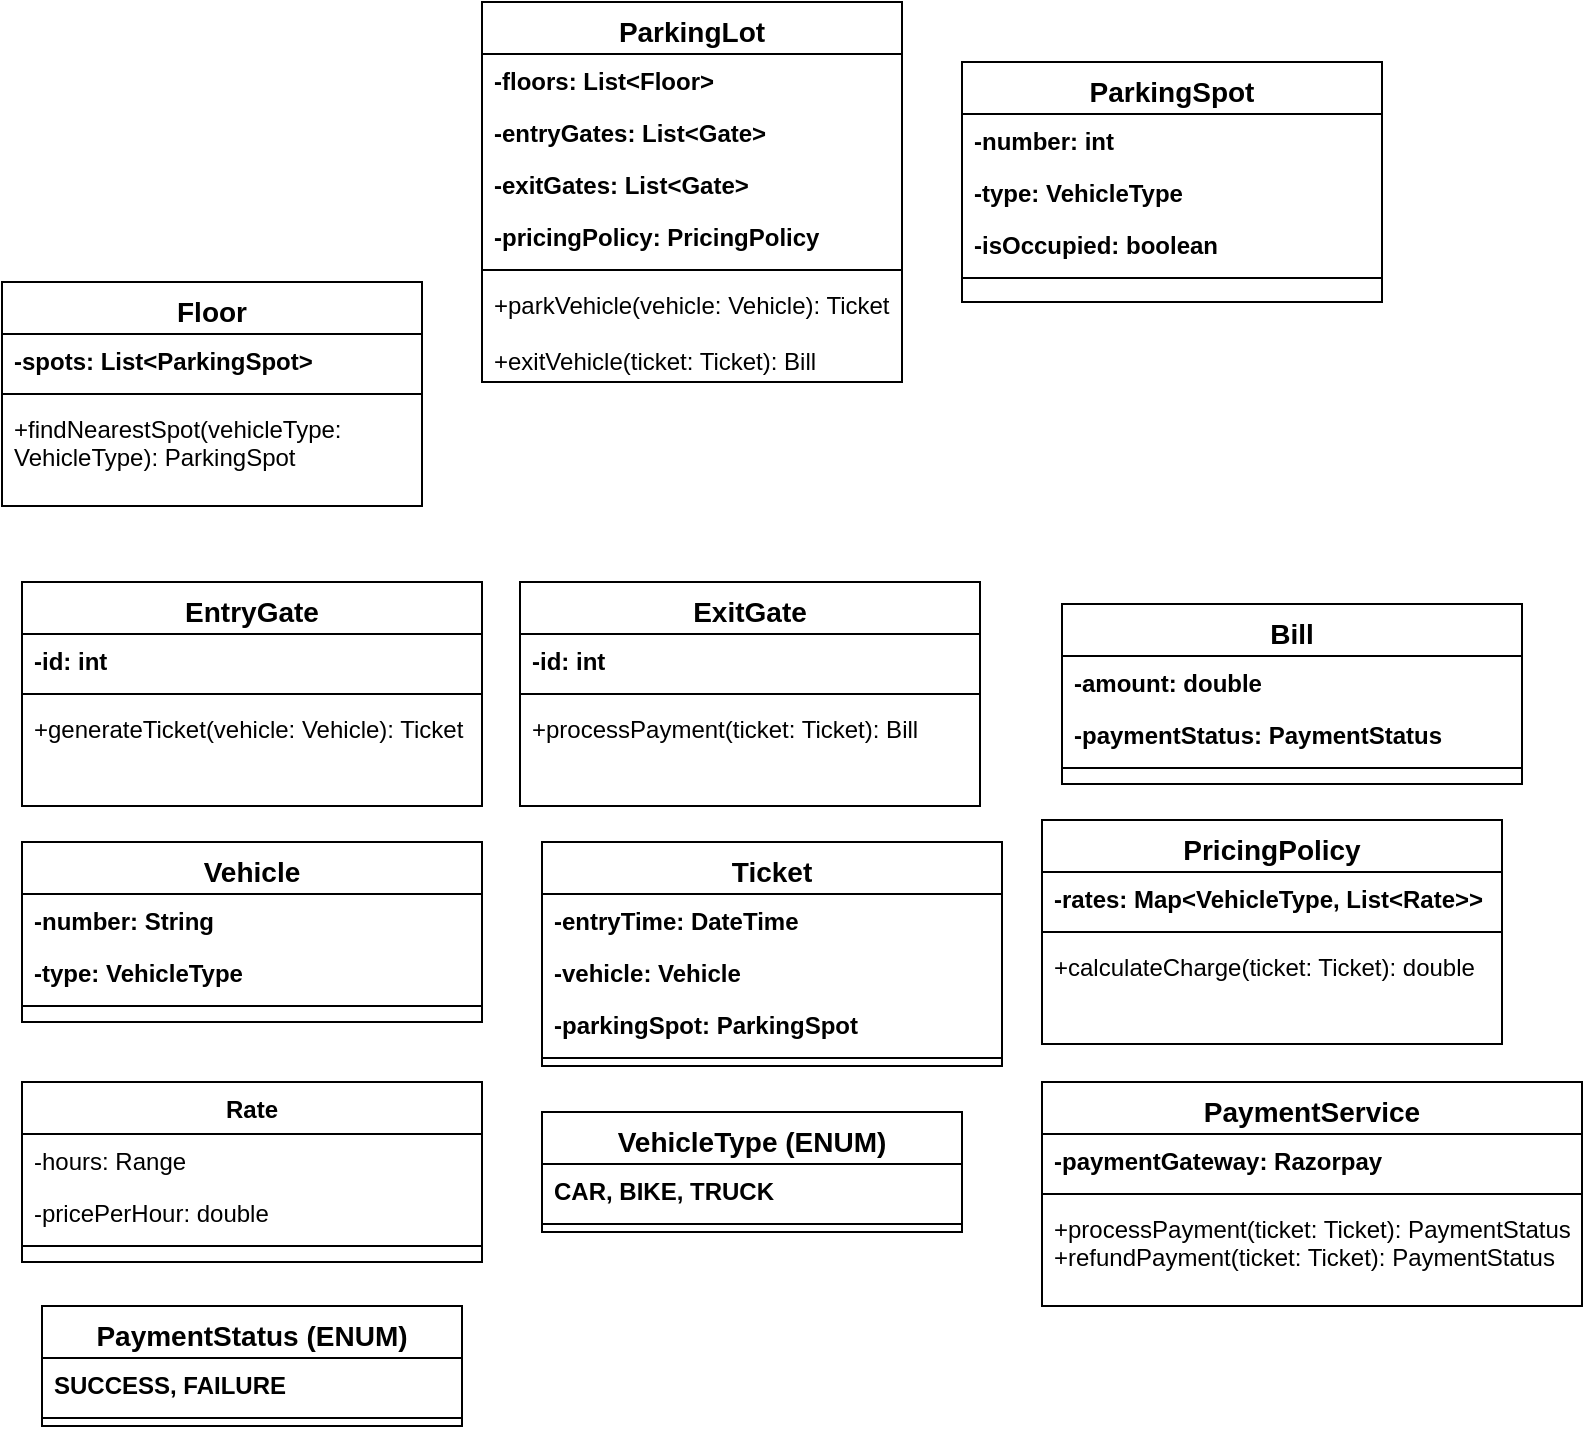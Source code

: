 <mxfile version="24.7.6">
  <diagram id="C5RBs43oDa-KdzZeNtuy" name="Page-1">
    <mxGraphModel dx="1050" dy="557" grid="1" gridSize="10" guides="1" tooltips="1" connect="1" arrows="1" fold="1" page="1" pageScale="1" pageWidth="827" pageHeight="1169" math="0" shadow="0">
      <root>
        <mxCell id="WIyWlLk6GJQsqaUBKTNV-0" />
        <mxCell id="WIyWlLk6GJQsqaUBKTNV-1" parent="WIyWlLk6GJQsqaUBKTNV-0" />
        <mxCell id="zkfFHV4jXpPFQw0GAbJ--0" value="ParkingLot" style="swimlane;fontStyle=1;align=center;verticalAlign=top;childLayout=stackLayout;horizontal=1;startSize=26;horizontalStack=0;resizeParent=1;resizeLast=0;collapsible=1;marginBottom=0;rounded=0;shadow=0;strokeWidth=1;fontSize=14;" parent="WIyWlLk6GJQsqaUBKTNV-1" vertex="1">
          <mxGeometry x="280" y="30" width="210" height="190" as="geometry">
            <mxRectangle x="230" y="140" width="160" height="26" as="alternateBounds" />
          </mxGeometry>
        </mxCell>
        <mxCell id="zkfFHV4jXpPFQw0GAbJ--1" value="-floors: List&lt;Floor&gt; " style="text;align=left;verticalAlign=top;spacingLeft=4;spacingRight=4;overflow=hidden;rotatable=0;points=[[0,0.5],[1,0.5]];portConstraint=eastwest;fontStyle=1" parent="zkfFHV4jXpPFQw0GAbJ--0" vertex="1">
          <mxGeometry y="26" width="210" height="26" as="geometry" />
        </mxCell>
        <mxCell id="zkfFHV4jXpPFQw0GAbJ--2" value="-entryGates: List&lt;Gate&gt;" style="text;align=left;verticalAlign=top;spacingLeft=4;spacingRight=4;overflow=hidden;rotatable=0;points=[[0,0.5],[1,0.5]];portConstraint=eastwest;rounded=0;shadow=0;html=0;fontStyle=1" parent="zkfFHV4jXpPFQw0GAbJ--0" vertex="1">
          <mxGeometry y="52" width="210" height="26" as="geometry" />
        </mxCell>
        <mxCell id="zkfFHV4jXpPFQw0GAbJ--3" value="-exitGates: List&lt;Gate&gt;  " style="text;align=left;verticalAlign=top;spacingLeft=4;spacingRight=4;overflow=hidden;rotatable=0;points=[[0,0.5],[1,0.5]];portConstraint=eastwest;rounded=0;shadow=0;html=0;fontStyle=1" parent="zkfFHV4jXpPFQw0GAbJ--0" vertex="1">
          <mxGeometry y="78" width="210" height="26" as="geometry" />
        </mxCell>
        <mxCell id="4GC-tnCzy-OKuHNRi4nL-4" value="-pricingPolicy: PricingPolicy " style="text;align=left;verticalAlign=top;spacingLeft=4;spacingRight=4;overflow=hidden;rotatable=0;points=[[0,0.5],[1,0.5]];portConstraint=eastwest;rounded=0;shadow=0;html=0;fontStyle=1" vertex="1" parent="zkfFHV4jXpPFQw0GAbJ--0">
          <mxGeometry y="104" width="210" height="26" as="geometry" />
        </mxCell>
        <mxCell id="zkfFHV4jXpPFQw0GAbJ--4" value="" style="line;html=1;strokeWidth=1;align=left;verticalAlign=middle;spacingTop=-1;spacingLeft=3;spacingRight=3;rotatable=0;labelPosition=right;points=[];portConstraint=eastwest;" parent="zkfFHV4jXpPFQw0GAbJ--0" vertex="1">
          <mxGeometry y="130" width="210" height="8" as="geometry" />
        </mxCell>
        <mxCell id="zkfFHV4jXpPFQw0GAbJ--5" value="+parkVehicle(vehicle: Vehicle): Ticket&#xa;&#xa;+exitVehicle(ticket: Ticket): Bill" style="text;align=left;verticalAlign=top;spacingLeft=4;spacingRight=4;overflow=hidden;rotatable=0;points=[[0,0.5],[1,0.5]];portConstraint=eastwest;" parent="zkfFHV4jXpPFQw0GAbJ--0" vertex="1">
          <mxGeometry y="138" width="210" height="52" as="geometry" />
        </mxCell>
        <mxCell id="4GC-tnCzy-OKuHNRi4nL-5" value="Floor" style="swimlane;fontStyle=1;align=center;verticalAlign=top;childLayout=stackLayout;horizontal=1;startSize=26;horizontalStack=0;resizeParent=1;resizeLast=0;collapsible=1;marginBottom=0;rounded=0;shadow=0;strokeWidth=1;fontSize=14;" vertex="1" parent="WIyWlLk6GJQsqaUBKTNV-1">
          <mxGeometry x="40" y="170" width="210" height="112" as="geometry">
            <mxRectangle x="230" y="140" width="160" height="26" as="alternateBounds" />
          </mxGeometry>
        </mxCell>
        <mxCell id="4GC-tnCzy-OKuHNRi4nL-6" value="-spots: List&lt;ParkingSpot&gt;  &#xa;" style="text;align=left;verticalAlign=top;spacingLeft=4;spacingRight=4;overflow=hidden;rotatable=0;points=[[0,0.5],[1,0.5]];portConstraint=eastwest;fontStyle=1" vertex="1" parent="4GC-tnCzy-OKuHNRi4nL-5">
          <mxGeometry y="26" width="210" height="26" as="geometry" />
        </mxCell>
        <mxCell id="4GC-tnCzy-OKuHNRi4nL-10" value="" style="line;html=1;strokeWidth=1;align=left;verticalAlign=middle;spacingTop=-1;spacingLeft=3;spacingRight=3;rotatable=0;labelPosition=right;points=[];portConstraint=eastwest;" vertex="1" parent="4GC-tnCzy-OKuHNRi4nL-5">
          <mxGeometry y="52" width="210" height="8" as="geometry" />
        </mxCell>
        <mxCell id="4GC-tnCzy-OKuHNRi4nL-11" value="+findNearestSpot(vehicleType: &#xa;VehicleType): ParkingSpot" style="text;align=left;verticalAlign=top;spacingLeft=4;spacingRight=4;overflow=hidden;rotatable=0;points=[[0,0.5],[1,0.5]];portConstraint=eastwest;" vertex="1" parent="4GC-tnCzy-OKuHNRi4nL-5">
          <mxGeometry y="60" width="210" height="52" as="geometry" />
        </mxCell>
        <mxCell id="4GC-tnCzy-OKuHNRi4nL-12" value="ParkingSpot" style="swimlane;fontStyle=1;align=center;verticalAlign=top;childLayout=stackLayout;horizontal=1;startSize=26;horizontalStack=0;resizeParent=1;resizeLast=0;collapsible=1;marginBottom=0;rounded=0;shadow=0;strokeWidth=1;fontSize=14;" vertex="1" parent="WIyWlLk6GJQsqaUBKTNV-1">
          <mxGeometry x="520" y="60" width="210" height="120" as="geometry">
            <mxRectangle x="230" y="140" width="160" height="26" as="alternateBounds" />
          </mxGeometry>
        </mxCell>
        <mxCell id="4GC-tnCzy-OKuHNRi4nL-13" value="-number: int" style="text;align=left;verticalAlign=top;spacingLeft=4;spacingRight=4;overflow=hidden;rotatable=0;points=[[0,0.5],[1,0.5]];portConstraint=eastwest;fontStyle=1" vertex="1" parent="4GC-tnCzy-OKuHNRi4nL-12">
          <mxGeometry y="26" width="210" height="26" as="geometry" />
        </mxCell>
        <mxCell id="4GC-tnCzy-OKuHNRi4nL-14" value="-type: VehicleType" style="text;align=left;verticalAlign=top;spacingLeft=4;spacingRight=4;overflow=hidden;rotatable=0;points=[[0,0.5],[1,0.5]];portConstraint=eastwest;rounded=0;shadow=0;html=0;fontStyle=1" vertex="1" parent="4GC-tnCzy-OKuHNRi4nL-12">
          <mxGeometry y="52" width="210" height="26" as="geometry" />
        </mxCell>
        <mxCell id="4GC-tnCzy-OKuHNRi4nL-15" value="-isOccupied: boolean" style="text;align=left;verticalAlign=top;spacingLeft=4;spacingRight=4;overflow=hidden;rotatable=0;points=[[0,0.5],[1,0.5]];portConstraint=eastwest;rounded=0;shadow=0;html=0;fontStyle=1" vertex="1" parent="4GC-tnCzy-OKuHNRi4nL-12">
          <mxGeometry y="78" width="210" height="26" as="geometry" />
        </mxCell>
        <mxCell id="4GC-tnCzy-OKuHNRi4nL-17" value="" style="line;html=1;strokeWidth=1;align=left;verticalAlign=middle;spacingTop=-1;spacingLeft=3;spacingRight=3;rotatable=0;labelPosition=right;points=[];portConstraint=eastwest;" vertex="1" parent="4GC-tnCzy-OKuHNRi4nL-12">
          <mxGeometry y="104" width="210" height="8" as="geometry" />
        </mxCell>
        <mxCell id="4GC-tnCzy-OKuHNRi4nL-19" value="EntryGate" style="swimlane;fontStyle=1;align=center;verticalAlign=top;childLayout=stackLayout;horizontal=1;startSize=26;horizontalStack=0;resizeParent=1;resizeLast=0;collapsible=1;marginBottom=0;rounded=0;shadow=0;strokeWidth=1;fontSize=14;" vertex="1" parent="WIyWlLk6GJQsqaUBKTNV-1">
          <mxGeometry x="50" y="320" width="230" height="112" as="geometry">
            <mxRectangle x="230" y="140" width="160" height="26" as="alternateBounds" />
          </mxGeometry>
        </mxCell>
        <mxCell id="4GC-tnCzy-OKuHNRi4nL-20" value="-id: int  &#xa;" style="text;align=left;verticalAlign=top;spacingLeft=4;spacingRight=4;overflow=hidden;rotatable=0;points=[[0,0.5],[1,0.5]];portConstraint=eastwest;fontStyle=1" vertex="1" parent="4GC-tnCzy-OKuHNRi4nL-19">
          <mxGeometry y="26" width="230" height="26" as="geometry" />
        </mxCell>
        <mxCell id="4GC-tnCzy-OKuHNRi4nL-21" value="" style="line;html=1;strokeWidth=1;align=left;verticalAlign=middle;spacingTop=-1;spacingLeft=3;spacingRight=3;rotatable=0;labelPosition=right;points=[];portConstraint=eastwest;" vertex="1" parent="4GC-tnCzy-OKuHNRi4nL-19">
          <mxGeometry y="52" width="230" height="8" as="geometry" />
        </mxCell>
        <mxCell id="4GC-tnCzy-OKuHNRi4nL-22" value="+generateTicket(vehicle: Vehicle): Ticket" style="text;align=left;verticalAlign=top;spacingLeft=4;spacingRight=4;overflow=hidden;rotatable=0;points=[[0,0.5],[1,0.5]];portConstraint=eastwest;" vertex="1" parent="4GC-tnCzy-OKuHNRi4nL-19">
          <mxGeometry y="60" width="230" height="52" as="geometry" />
        </mxCell>
        <mxCell id="4GC-tnCzy-OKuHNRi4nL-23" value="ExitGate" style="swimlane;fontStyle=1;align=center;verticalAlign=top;childLayout=stackLayout;horizontal=1;startSize=26;horizontalStack=0;resizeParent=1;resizeLast=0;collapsible=1;marginBottom=0;rounded=0;shadow=0;strokeWidth=1;fontSize=14;" vertex="1" parent="WIyWlLk6GJQsqaUBKTNV-1">
          <mxGeometry x="299" y="320" width="230" height="112" as="geometry">
            <mxRectangle x="230" y="140" width="160" height="26" as="alternateBounds" />
          </mxGeometry>
        </mxCell>
        <mxCell id="4GC-tnCzy-OKuHNRi4nL-24" value="-id: int  &#xa;" style="text;align=left;verticalAlign=top;spacingLeft=4;spacingRight=4;overflow=hidden;rotatable=0;points=[[0,0.5],[1,0.5]];portConstraint=eastwest;fontStyle=1" vertex="1" parent="4GC-tnCzy-OKuHNRi4nL-23">
          <mxGeometry y="26" width="230" height="26" as="geometry" />
        </mxCell>
        <mxCell id="4GC-tnCzy-OKuHNRi4nL-25" value="" style="line;html=1;strokeWidth=1;align=left;verticalAlign=middle;spacingTop=-1;spacingLeft=3;spacingRight=3;rotatable=0;labelPosition=right;points=[];portConstraint=eastwest;" vertex="1" parent="4GC-tnCzy-OKuHNRi4nL-23">
          <mxGeometry y="52" width="230" height="8" as="geometry" />
        </mxCell>
        <mxCell id="4GC-tnCzy-OKuHNRi4nL-26" value="+processPayment(ticket: Ticket): Bill " style="text;align=left;verticalAlign=top;spacingLeft=4;spacingRight=4;overflow=hidden;rotatable=0;points=[[0,0.5],[1,0.5]];portConstraint=eastwest;" vertex="1" parent="4GC-tnCzy-OKuHNRi4nL-23">
          <mxGeometry y="60" width="230" height="52" as="geometry" />
        </mxCell>
        <mxCell id="4GC-tnCzy-OKuHNRi4nL-27" value="Vehicle" style="swimlane;fontStyle=1;align=center;verticalAlign=top;childLayout=stackLayout;horizontal=1;startSize=26;horizontalStack=0;resizeParent=1;resizeLast=0;collapsible=1;marginBottom=0;rounded=0;shadow=0;strokeWidth=1;fontSize=14;" vertex="1" parent="WIyWlLk6GJQsqaUBKTNV-1">
          <mxGeometry x="50" y="450" width="230" height="90" as="geometry">
            <mxRectangle x="230" y="140" width="160" height="26" as="alternateBounds" />
          </mxGeometry>
        </mxCell>
        <mxCell id="4GC-tnCzy-OKuHNRi4nL-28" value="-number: String  &#xa;" style="text;align=left;verticalAlign=top;spacingLeft=4;spacingRight=4;overflow=hidden;rotatable=0;points=[[0,0.5],[1,0.5]];portConstraint=eastwest;fontStyle=1" vertex="1" parent="4GC-tnCzy-OKuHNRi4nL-27">
          <mxGeometry y="26" width="230" height="26" as="geometry" />
        </mxCell>
        <mxCell id="4GC-tnCzy-OKuHNRi4nL-31" value="-type: VehicleType &#xa;" style="text;align=left;verticalAlign=top;spacingLeft=4;spacingRight=4;overflow=hidden;rotatable=0;points=[[0,0.5],[1,0.5]];portConstraint=eastwest;fontStyle=1" vertex="1" parent="4GC-tnCzy-OKuHNRi4nL-27">
          <mxGeometry y="52" width="230" height="26" as="geometry" />
        </mxCell>
        <mxCell id="4GC-tnCzy-OKuHNRi4nL-29" value="" style="line;html=1;strokeWidth=1;align=left;verticalAlign=middle;spacingTop=-1;spacingLeft=3;spacingRight=3;rotatable=0;labelPosition=right;points=[];portConstraint=eastwest;" vertex="1" parent="4GC-tnCzy-OKuHNRi4nL-27">
          <mxGeometry y="78" width="230" height="8" as="geometry" />
        </mxCell>
        <mxCell id="4GC-tnCzy-OKuHNRi4nL-32" value="Ticket" style="swimlane;fontStyle=1;align=center;verticalAlign=top;childLayout=stackLayout;horizontal=1;startSize=26;horizontalStack=0;resizeParent=1;resizeLast=0;collapsible=1;marginBottom=0;rounded=0;shadow=0;strokeWidth=1;fontSize=14;" vertex="1" parent="WIyWlLk6GJQsqaUBKTNV-1">
          <mxGeometry x="310" y="450" width="230" height="112" as="geometry">
            <mxRectangle x="230" y="140" width="160" height="26" as="alternateBounds" />
          </mxGeometry>
        </mxCell>
        <mxCell id="4GC-tnCzy-OKuHNRi4nL-33" value="-entryTime: DateTime&#xa;" style="text;align=left;verticalAlign=top;spacingLeft=4;spacingRight=4;overflow=hidden;rotatable=0;points=[[0,0.5],[1,0.5]];portConstraint=eastwest;fontStyle=1" vertex="1" parent="4GC-tnCzy-OKuHNRi4nL-32">
          <mxGeometry y="26" width="230" height="26" as="geometry" />
        </mxCell>
        <mxCell id="4GC-tnCzy-OKuHNRi4nL-34" value="-vehicle: Vehicle  &#xa;" style="text;align=left;verticalAlign=top;spacingLeft=4;spacingRight=4;overflow=hidden;rotatable=0;points=[[0,0.5],[1,0.5]];portConstraint=eastwest;fontStyle=1" vertex="1" parent="4GC-tnCzy-OKuHNRi4nL-32">
          <mxGeometry y="52" width="230" height="26" as="geometry" />
        </mxCell>
        <mxCell id="4GC-tnCzy-OKuHNRi4nL-36" value="-parkingSpot: ParkingSpot&#xa;" style="text;align=left;verticalAlign=top;spacingLeft=4;spacingRight=4;overflow=hidden;rotatable=0;points=[[0,0.5],[1,0.5]];portConstraint=eastwest;fontStyle=1" vertex="1" parent="4GC-tnCzy-OKuHNRi4nL-32">
          <mxGeometry y="78" width="230" height="26" as="geometry" />
        </mxCell>
        <mxCell id="4GC-tnCzy-OKuHNRi4nL-35" value="" style="line;html=1;strokeWidth=1;align=left;verticalAlign=middle;spacingTop=-1;spacingLeft=3;spacingRight=3;rotatable=0;labelPosition=right;points=[];portConstraint=eastwest;" vertex="1" parent="4GC-tnCzy-OKuHNRi4nL-32">
          <mxGeometry y="104" width="230" height="8" as="geometry" />
        </mxCell>
        <mxCell id="4GC-tnCzy-OKuHNRi4nL-37" value="Bill" style="swimlane;fontStyle=1;align=center;verticalAlign=top;childLayout=stackLayout;horizontal=1;startSize=26;horizontalStack=0;resizeParent=1;resizeLast=0;collapsible=1;marginBottom=0;rounded=0;shadow=0;strokeWidth=1;fontSize=14;" vertex="1" parent="WIyWlLk6GJQsqaUBKTNV-1">
          <mxGeometry x="570" y="331" width="230" height="90" as="geometry">
            <mxRectangle x="230" y="140" width="160" height="26" as="alternateBounds" />
          </mxGeometry>
        </mxCell>
        <mxCell id="4GC-tnCzy-OKuHNRi4nL-38" value="-amount: double   &#xa;" style="text;align=left;verticalAlign=top;spacingLeft=4;spacingRight=4;overflow=hidden;rotatable=0;points=[[0,0.5],[1,0.5]];portConstraint=eastwest;fontStyle=1" vertex="1" parent="4GC-tnCzy-OKuHNRi4nL-37">
          <mxGeometry y="26" width="230" height="26" as="geometry" />
        </mxCell>
        <mxCell id="4GC-tnCzy-OKuHNRi4nL-39" value="-paymentStatus: PaymentStatus &#xa;" style="text;align=left;verticalAlign=top;spacingLeft=4;spacingRight=4;overflow=hidden;rotatable=0;points=[[0,0.5],[1,0.5]];portConstraint=eastwest;fontStyle=1" vertex="1" parent="4GC-tnCzy-OKuHNRi4nL-37">
          <mxGeometry y="52" width="230" height="26" as="geometry" />
        </mxCell>
        <mxCell id="4GC-tnCzy-OKuHNRi4nL-40" value="" style="line;html=1;strokeWidth=1;align=left;verticalAlign=middle;spacingTop=-1;spacingLeft=3;spacingRight=3;rotatable=0;labelPosition=right;points=[];portConstraint=eastwest;" vertex="1" parent="4GC-tnCzy-OKuHNRi4nL-37">
          <mxGeometry y="78" width="230" height="8" as="geometry" />
        </mxCell>
        <mxCell id="4GC-tnCzy-OKuHNRi4nL-41" value="PricingPolicy" style="swimlane;fontStyle=1;align=center;verticalAlign=top;childLayout=stackLayout;horizontal=1;startSize=26;horizontalStack=0;resizeParent=1;resizeLast=0;collapsible=1;marginBottom=0;rounded=0;shadow=0;strokeWidth=1;fontSize=14;" vertex="1" parent="WIyWlLk6GJQsqaUBKTNV-1">
          <mxGeometry x="560" y="439" width="230" height="112" as="geometry">
            <mxRectangle x="230" y="140" width="160" height="26" as="alternateBounds" />
          </mxGeometry>
        </mxCell>
        <mxCell id="4GC-tnCzy-OKuHNRi4nL-42" value="-rates: Map&lt;VehicleType, List&lt;Rate&gt;&gt;&#xa;" style="text;align=left;verticalAlign=top;spacingLeft=4;spacingRight=4;overflow=hidden;rotatable=0;points=[[0,0.5],[1,0.5]];portConstraint=eastwest;fontStyle=1" vertex="1" parent="4GC-tnCzy-OKuHNRi4nL-41">
          <mxGeometry y="26" width="230" height="26" as="geometry" />
        </mxCell>
        <mxCell id="4GC-tnCzy-OKuHNRi4nL-43" value="" style="line;html=1;strokeWidth=1;align=left;verticalAlign=middle;spacingTop=-1;spacingLeft=3;spacingRight=3;rotatable=0;labelPosition=right;points=[];portConstraint=eastwest;" vertex="1" parent="4GC-tnCzy-OKuHNRi4nL-41">
          <mxGeometry y="52" width="230" height="8" as="geometry" />
        </mxCell>
        <mxCell id="4GC-tnCzy-OKuHNRi4nL-44" value="+calculateCharge(ticket: Ticket): double " style="text;align=left;verticalAlign=top;spacingLeft=4;spacingRight=4;overflow=hidden;rotatable=0;points=[[0,0.5],[1,0.5]];portConstraint=eastwest;" vertex="1" parent="4GC-tnCzy-OKuHNRi4nL-41">
          <mxGeometry y="60" width="230" height="52" as="geometry" />
        </mxCell>
        <mxCell id="4GC-tnCzy-OKuHNRi4nL-45" value="Rate" style="swimlane;fontStyle=1;align=center;verticalAlign=top;childLayout=stackLayout;horizontal=1;startSize=26;horizontalStack=0;resizeParent=1;resizeLast=0;collapsible=1;marginBottom=0;rounded=0;shadow=0;strokeWidth=1;" vertex="1" parent="WIyWlLk6GJQsqaUBKTNV-1">
          <mxGeometry x="50" y="570" width="230" height="90" as="geometry">
            <mxRectangle x="230" y="140" width="160" height="26" as="alternateBounds" />
          </mxGeometry>
        </mxCell>
        <mxCell id="4GC-tnCzy-OKuHNRi4nL-46" value="-hours: Range     &#xa;" style="text;align=left;verticalAlign=top;spacingLeft=4;spacingRight=4;overflow=hidden;rotatable=0;points=[[0,0.5],[1,0.5]];portConstraint=eastwest;" vertex="1" parent="4GC-tnCzy-OKuHNRi4nL-45">
          <mxGeometry y="26" width="230" height="26" as="geometry" />
        </mxCell>
        <mxCell id="4GC-tnCzy-OKuHNRi4nL-47" value="-pricePerHour: double&#xa;" style="text;align=left;verticalAlign=top;spacingLeft=4;spacingRight=4;overflow=hidden;rotatable=0;points=[[0,0.5],[1,0.5]];portConstraint=eastwest;" vertex="1" parent="4GC-tnCzy-OKuHNRi4nL-45">
          <mxGeometry y="52" width="230" height="26" as="geometry" />
        </mxCell>
        <mxCell id="4GC-tnCzy-OKuHNRi4nL-48" value="" style="line;html=1;strokeWidth=1;align=left;verticalAlign=middle;spacingTop=-1;spacingLeft=3;spacingRight=3;rotatable=0;labelPosition=right;points=[];portConstraint=eastwest;" vertex="1" parent="4GC-tnCzy-OKuHNRi4nL-45">
          <mxGeometry y="78" width="230" height="8" as="geometry" />
        </mxCell>
        <mxCell id="4GC-tnCzy-OKuHNRi4nL-49" value="VehicleType (ENUM)" style="swimlane;fontStyle=1;align=center;verticalAlign=top;childLayout=stackLayout;horizontal=1;startSize=26;horizontalStack=0;resizeParent=1;resizeLast=0;collapsible=1;marginBottom=0;rounded=0;shadow=0;strokeWidth=1;fontSize=14;" vertex="1" parent="WIyWlLk6GJQsqaUBKTNV-1">
          <mxGeometry x="310" y="585" width="210" height="60" as="geometry">
            <mxRectangle x="230" y="140" width="160" height="26" as="alternateBounds" />
          </mxGeometry>
        </mxCell>
        <mxCell id="4GC-tnCzy-OKuHNRi4nL-50" value="CAR, BIKE, TRUCK &#xa;" style="text;align=left;verticalAlign=top;spacingLeft=4;spacingRight=4;overflow=hidden;rotatable=0;points=[[0,0.5],[1,0.5]];portConstraint=eastwest;fontStyle=1" vertex="1" parent="4GC-tnCzy-OKuHNRi4nL-49">
          <mxGeometry y="26" width="210" height="26" as="geometry" />
        </mxCell>
        <mxCell id="4GC-tnCzy-OKuHNRi4nL-52" value="" style="line;html=1;strokeWidth=1;align=left;verticalAlign=middle;spacingTop=-1;spacingLeft=3;spacingRight=3;rotatable=0;labelPosition=right;points=[];portConstraint=eastwest;" vertex="1" parent="4GC-tnCzy-OKuHNRi4nL-49">
          <mxGeometry y="52" width="210" height="8" as="geometry" />
        </mxCell>
        <mxCell id="4GC-tnCzy-OKuHNRi4nL-54" value="PaymentService" style="swimlane;fontStyle=1;align=center;verticalAlign=top;childLayout=stackLayout;horizontal=1;startSize=26;horizontalStack=0;resizeParent=1;resizeLast=0;collapsible=1;marginBottom=0;rounded=0;shadow=0;strokeWidth=1;fontSize=14;" vertex="1" parent="WIyWlLk6GJQsqaUBKTNV-1">
          <mxGeometry x="560" y="570" width="270" height="112" as="geometry">
            <mxRectangle x="230" y="140" width="160" height="26" as="alternateBounds" />
          </mxGeometry>
        </mxCell>
        <mxCell id="4GC-tnCzy-OKuHNRi4nL-55" value="-paymentGateway: Razorpay  " style="text;align=left;verticalAlign=top;spacingLeft=4;spacingRight=4;overflow=hidden;rotatable=0;points=[[0,0.5],[1,0.5]];portConstraint=eastwest;fontStyle=1" vertex="1" parent="4GC-tnCzy-OKuHNRi4nL-54">
          <mxGeometry y="26" width="270" height="26" as="geometry" />
        </mxCell>
        <mxCell id="4GC-tnCzy-OKuHNRi4nL-56" value="" style="line;html=1;strokeWidth=1;align=left;verticalAlign=middle;spacingTop=-1;spacingLeft=3;spacingRight=3;rotatable=0;labelPosition=right;points=[];portConstraint=eastwest;" vertex="1" parent="4GC-tnCzy-OKuHNRi4nL-54">
          <mxGeometry y="52" width="270" height="8" as="geometry" />
        </mxCell>
        <mxCell id="4GC-tnCzy-OKuHNRi4nL-57" value="+processPayment(ticket: Ticket): PaymentStatus&#xa;+refundPayment(ticket: Ticket): PaymentStatus " style="text;align=left;verticalAlign=top;spacingLeft=4;spacingRight=4;overflow=hidden;rotatable=0;points=[[0,0.5],[1,0.5]];portConstraint=eastwest;" vertex="1" parent="4GC-tnCzy-OKuHNRi4nL-54">
          <mxGeometry y="60" width="270" height="52" as="geometry" />
        </mxCell>
        <mxCell id="4GC-tnCzy-OKuHNRi4nL-58" value="PaymentStatus (ENUM)" style="swimlane;fontStyle=1;align=center;verticalAlign=top;childLayout=stackLayout;horizontal=1;startSize=26;horizontalStack=0;resizeParent=1;resizeLast=0;collapsible=1;marginBottom=0;rounded=0;shadow=0;strokeWidth=1;fontSize=14;" vertex="1" parent="WIyWlLk6GJQsqaUBKTNV-1">
          <mxGeometry x="60" y="682" width="210" height="60" as="geometry">
            <mxRectangle x="230" y="140" width="160" height="26" as="alternateBounds" />
          </mxGeometry>
        </mxCell>
        <mxCell id="4GC-tnCzy-OKuHNRi4nL-59" value="SUCCESS, FAILURE&#xa;" style="text;align=left;verticalAlign=top;spacingLeft=4;spacingRight=4;overflow=hidden;rotatable=0;points=[[0,0.5],[1,0.5]];portConstraint=eastwest;fontStyle=1" vertex="1" parent="4GC-tnCzy-OKuHNRi4nL-58">
          <mxGeometry y="26" width="210" height="26" as="geometry" />
        </mxCell>
        <mxCell id="4GC-tnCzy-OKuHNRi4nL-60" value="" style="line;html=1;strokeWidth=1;align=left;verticalAlign=middle;spacingTop=-1;spacingLeft=3;spacingRight=3;rotatable=0;labelPosition=right;points=[];portConstraint=eastwest;" vertex="1" parent="4GC-tnCzy-OKuHNRi4nL-58">
          <mxGeometry y="52" width="210" height="8" as="geometry" />
        </mxCell>
      </root>
    </mxGraphModel>
  </diagram>
</mxfile>
